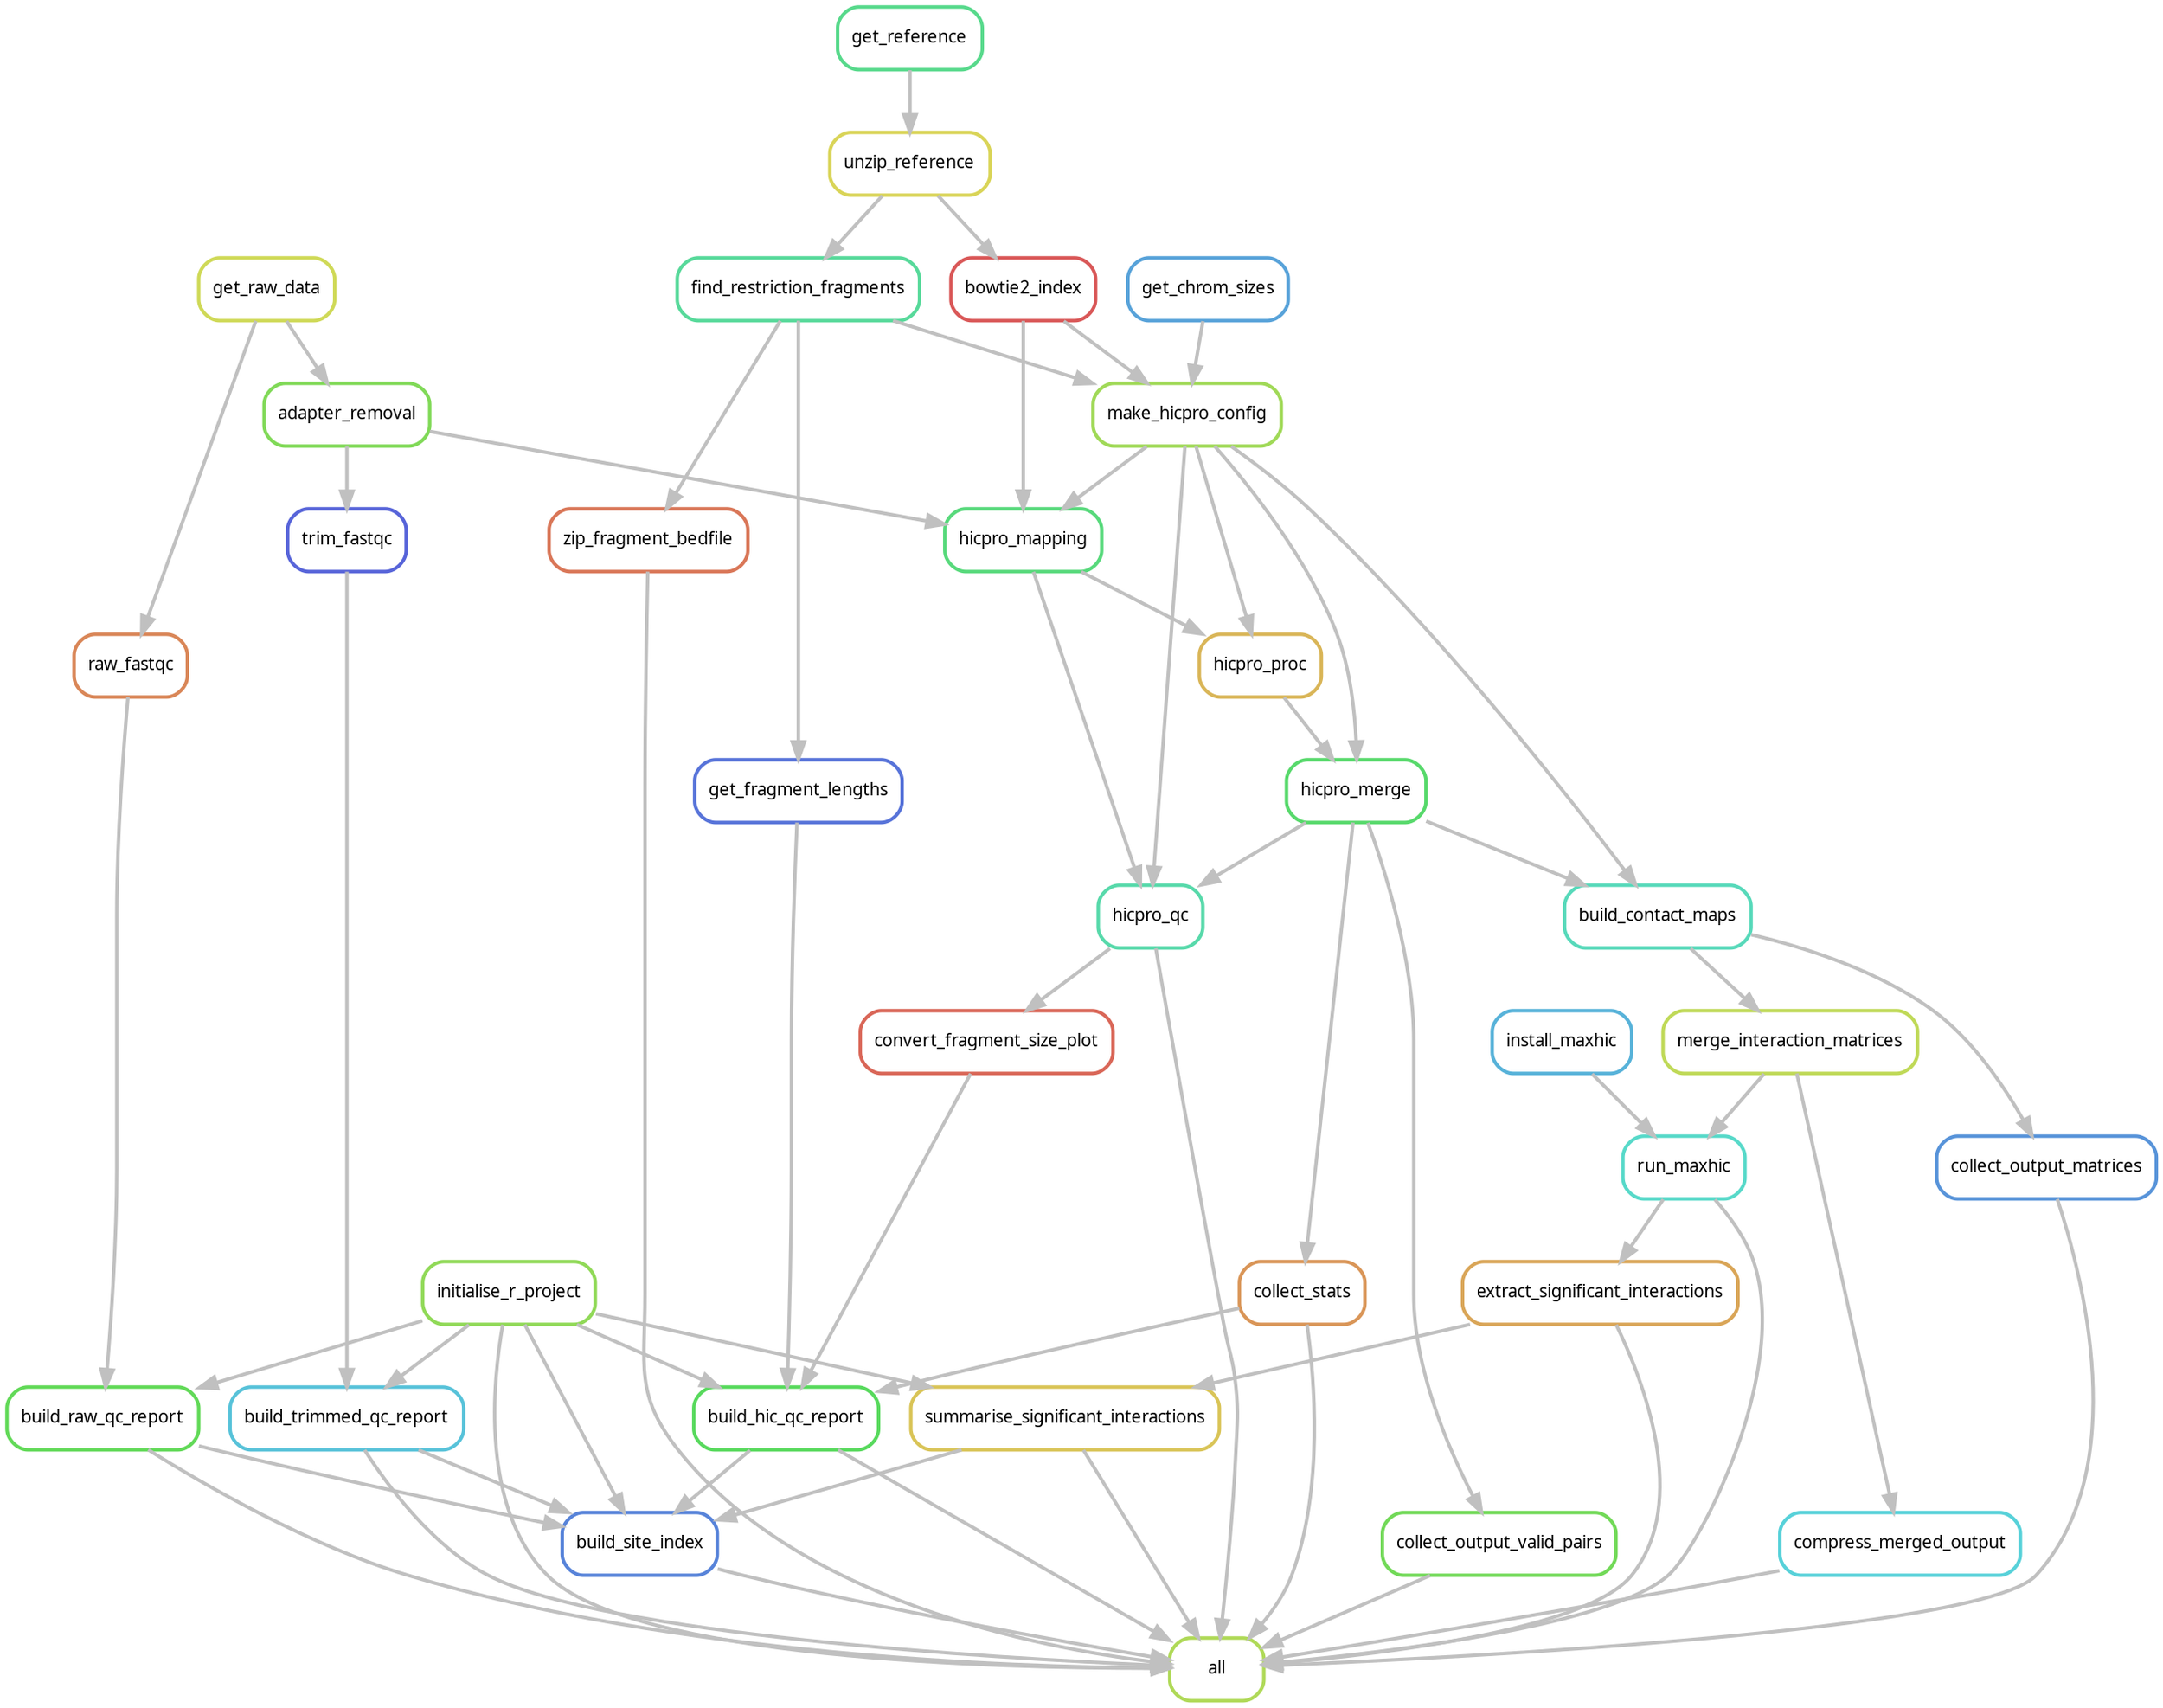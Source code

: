 digraph snakemake_dag {
    graph[bgcolor=white, margin=0];
    node[shape=box, style=rounded, fontname=sans,                 fontsize=10, penwidth=2];
    edge[penwidth=2, color=grey];
	0[label = "all", color = "0.22 0.6 0.85", style="rounded"];
	1[label = "zip_fragment_bedfile", color = "0.04 0.6 0.85", style="rounded"];
	2[label = "find_restriction_fragments", color = "0.42 0.6 0.85", style="rounded"];
	3[label = "unzip_reference", color = "0.16 0.6 0.85", style="rounded"];
	4[label = "get_reference", color = "0.40 0.6 0.85", style="rounded"];
	5[label = "compress_merged_output", color = "0.51 0.6 0.85", style="rounded"];
	6[label = "merge_interaction_matrices", color = "0.20 0.6 0.85", style="rounded"];
	7[label = "build_contact_maps", color = "0.46 0.6 0.85", style="rounded"];
	8[label = "make_hicpro_config", color = "0.24 0.6 0.85", style="rounded"];
	9[label = "bowtie2_index", color = "0.00 0.6 0.85", style="rounded"];
	10[label = "get_chrom_sizes", color = "0.57 0.6 0.85", style="rounded"];
	11[label = "hicpro_merge", color = "0.36 0.6 0.85", style="rounded"];
	12[label = "hicpro_proc", color = "0.12 0.6 0.85", style="rounded"];
	13[label = "hicpro_mapping", color = "0.38 0.6 0.85", style="rounded"];
	14[label = "adapter_removal", color = "0.28 0.6 0.85", style="rounded"];
	15[label = "get_raw_data", color = "0.18 0.6 0.85", style="rounded"];
	16[label = "collect_output_valid_pairs", color = "0.30 0.6 0.85", style="rounded"];
	17[label = "collect_output_matrices", color = "0.59 0.6 0.85", style="rounded"];
	18[label = "collect_stats", color = "0.08 0.6 0.85", style="rounded"];
	19[label = "hicpro_qc", color = "0.44 0.6 0.85", style="rounded"];
	20[label = "run_maxhic", color = "0.48 0.6 0.85", style="rounded"];
	21[label = "install_maxhic", color = "0.55 0.6 0.85", style="rounded"];
	22[label = "extract_significant_interactions", color = "0.10 0.6 0.85", style="rounded"];
	23[label = "initialise_r_project", color = "0.26 0.6 0.85", style="rounded"];
	24[label = "build_site_index", color = "0.61 0.6 0.85", style="rounded"];
	25[label = "build_raw_qc_report", color = "0.32 0.6 0.85", style="rounded"];
	26[label = "raw_fastqc", color = "0.06 0.6 0.85", style="rounded"];
	27[label = "build_trimmed_qc_report", color = "0.53 0.6 0.85", style="rounded"];
	28[label = "trim_fastqc", color = "0.65 0.6 0.85", style="rounded"];
	29[label = "build_hic_qc_report", color = "0.34 0.6 0.85", style="rounded"];
	30[label = "get_fragment_lengths", color = "0.63 0.6 0.85", style="rounded"];
	31[label = "convert_fragment_size_plot", color = "0.02 0.6 0.85", style="rounded"];
	32[label = "summarise_significant_interactions", color = "0.14 0.6 0.85", style="rounded"];
	1 -> 0
	16 -> 0
	17 -> 0
	20 -> 0
	5 -> 0
	18 -> 0
	22 -> 0
	24 -> 0
	25 -> 0
	29 -> 0
	32 -> 0
	27 -> 0
	19 -> 0
	23 -> 0
	2 -> 1
	3 -> 2
	4 -> 3
	6 -> 5
	7 -> 6
	8 -> 7
	11 -> 7
	9 -> 8
	2 -> 8
	10 -> 8
	3 -> 9
	8 -> 11
	12 -> 11
	8 -> 12
	13 -> 12
	9 -> 13
	8 -> 13
	14 -> 13
	15 -> 14
	11 -> 16
	7 -> 17
	11 -> 18
	8 -> 19
	11 -> 19
	13 -> 19
	6 -> 20
	21 -> 20
	20 -> 22
	25 -> 24
	29 -> 24
	32 -> 24
	27 -> 24
	23 -> 24
	23 -> 25
	26 -> 25
	15 -> 26
	23 -> 27
	28 -> 27
	14 -> 28
	31 -> 29
	23 -> 29
	18 -> 29
	30 -> 29
	2 -> 30
	19 -> 31
	23 -> 32
	22 -> 32
}            
